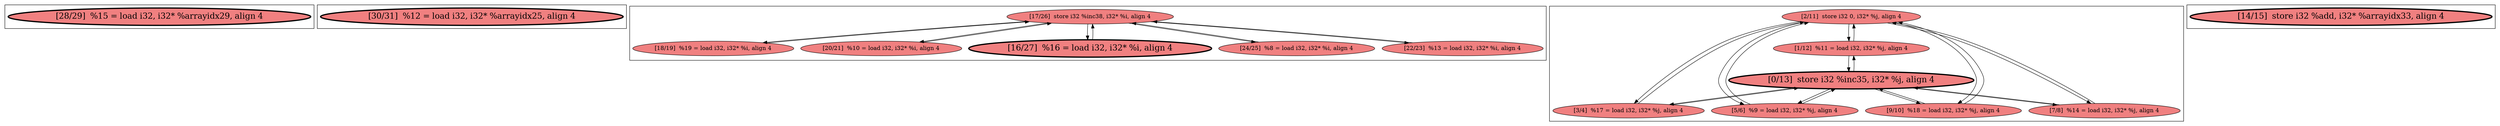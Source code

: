
digraph G {





subgraph cluster4 {


node504 [penwidth=3.0,fontsize=20,fillcolor=lightcoral,label="[28/29]  %15 = load i32, i32* %arrayidx29, align 4",shape=ellipse,style=filled ]



}

subgraph cluster3 {


node503 [penwidth=3.0,fontsize=20,fillcolor=lightcoral,label="[30/31]  %12 = load i32, i32* %arrayidx25, align 4",shape=ellipse,style=filled ]



}

subgraph cluster2 {


node502 [fillcolor=lightcoral,label="[17/26]  store i32 %inc38, i32* %i, align 4",shape=ellipse,style=filled ]
node500 [fillcolor=lightcoral,label="[18/19]  %19 = load i32, i32* %i, align 4",shape=ellipse,style=filled ]
node499 [fillcolor=lightcoral,label="[20/21]  %10 = load i32, i32* %i, align 4",shape=ellipse,style=filled ]
node501 [penwidth=3.0,fontsize=20,fillcolor=lightcoral,label="[16/27]  %16 = load i32, i32* %i, align 4",shape=ellipse,style=filled ]
node497 [fillcolor=lightcoral,label="[24/25]  %8 = load i32, i32* %i, align 4",shape=ellipse,style=filled ]
node498 [fillcolor=lightcoral,label="[22/23]  %13 = load i32, i32* %i, align 4",shape=ellipse,style=filled ]

node502->node501 [ ]
node499->node502 [ ]
node502->node497 [ ]
node498->node502 [ ]
node501->node502 [ ]
node500->node502 [ ]
node502->node498 [ ]
node502->node500 [ ]
node502->node499 [ ]
node497->node502 [ ]


}

subgraph cluster0 {


node495 [fillcolor=lightcoral,label="[2/11]  store i32 0, i32* %j, align 4",shape=ellipse,style=filled ]
node490 [penwidth=3.0,fontsize=20,fillcolor=lightcoral,label="[0/13]  store i32 %inc35, i32* %j, align 4",shape=ellipse,style=filled ]
node489 [fillcolor=lightcoral,label="[1/12]  %11 = load i32, i32* %j, align 4",shape=ellipse,style=filled ]
node491 [fillcolor=lightcoral,label="[3/4]  %17 = load i32, i32* %j, align 4",shape=ellipse,style=filled ]
node492 [fillcolor=lightcoral,label="[5/6]  %9 = load i32, i32* %j, align 4",shape=ellipse,style=filled ]
node493 [fillcolor=lightcoral,label="[9/10]  %18 = load i32, i32* %j, align 4",shape=ellipse,style=filled ]
node494 [fillcolor=lightcoral,label="[7/8]  %14 = load i32, i32* %j, align 4",shape=ellipse,style=filled ]

node493->node495 [ ]
node495->node493 [ ]
node495->node494 [ ]
node491->node490 [ ]
node495->node489 [ ]
node490->node491 [ ]
node493->node490 [ ]
node490->node493 [ ]
node495->node492 [ ]
node490->node492 [ ]
node492->node490 [ ]
node489->node495 [ ]
node489->node490 [ ]
node490->node489 [ ]
node491->node495 [ ]
node490->node494 [ ]
node494->node490 [ ]
node495->node491 [ ]
node494->node495 [ ]
node492->node495 [ ]


}

subgraph cluster1 {


node496 [penwidth=3.0,fontsize=20,fillcolor=lightcoral,label="[14/15]  store i32 %add, i32* %arrayidx33, align 4",shape=ellipse,style=filled ]



}

}
